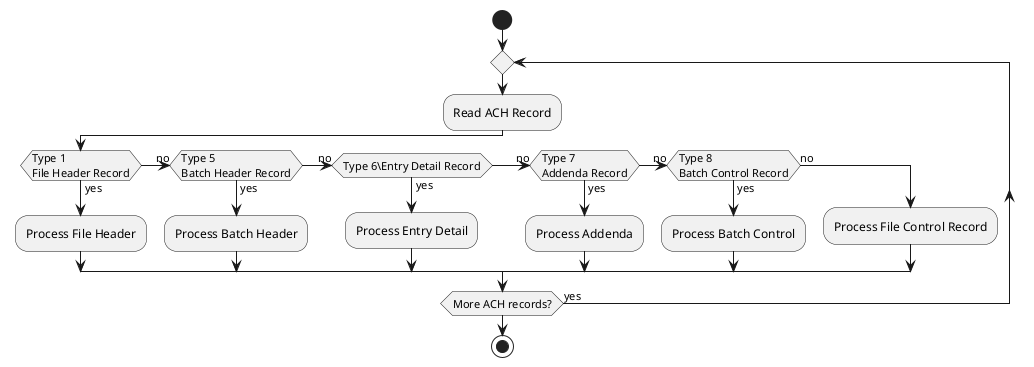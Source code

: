 @startuml
skinparam ConditionEndStyle hline
start
repeat
    :Read ACH Record;
    if (Type 1\nFile Header Record) then (yes)
        :Process File Header;
        (no) elseif (Type 5\nBatch Header Record) then (yes)
        :Process Batch Header;
        (no) elseif (Type 6\Entry Detail Record) then (yes)
        :Process Entry Detail;
        (no) elseif (Type 7\nAddenda Record) then (yes)
        :Process Addenda;
        (no) elseif (Type 8\nBatch Control Record) then (yes)
        :Process Batch Control;
    else (no)
        :Process File Control Record;
    endif
repeat while (More ACH records?) is (yes)
stop
@enduml
